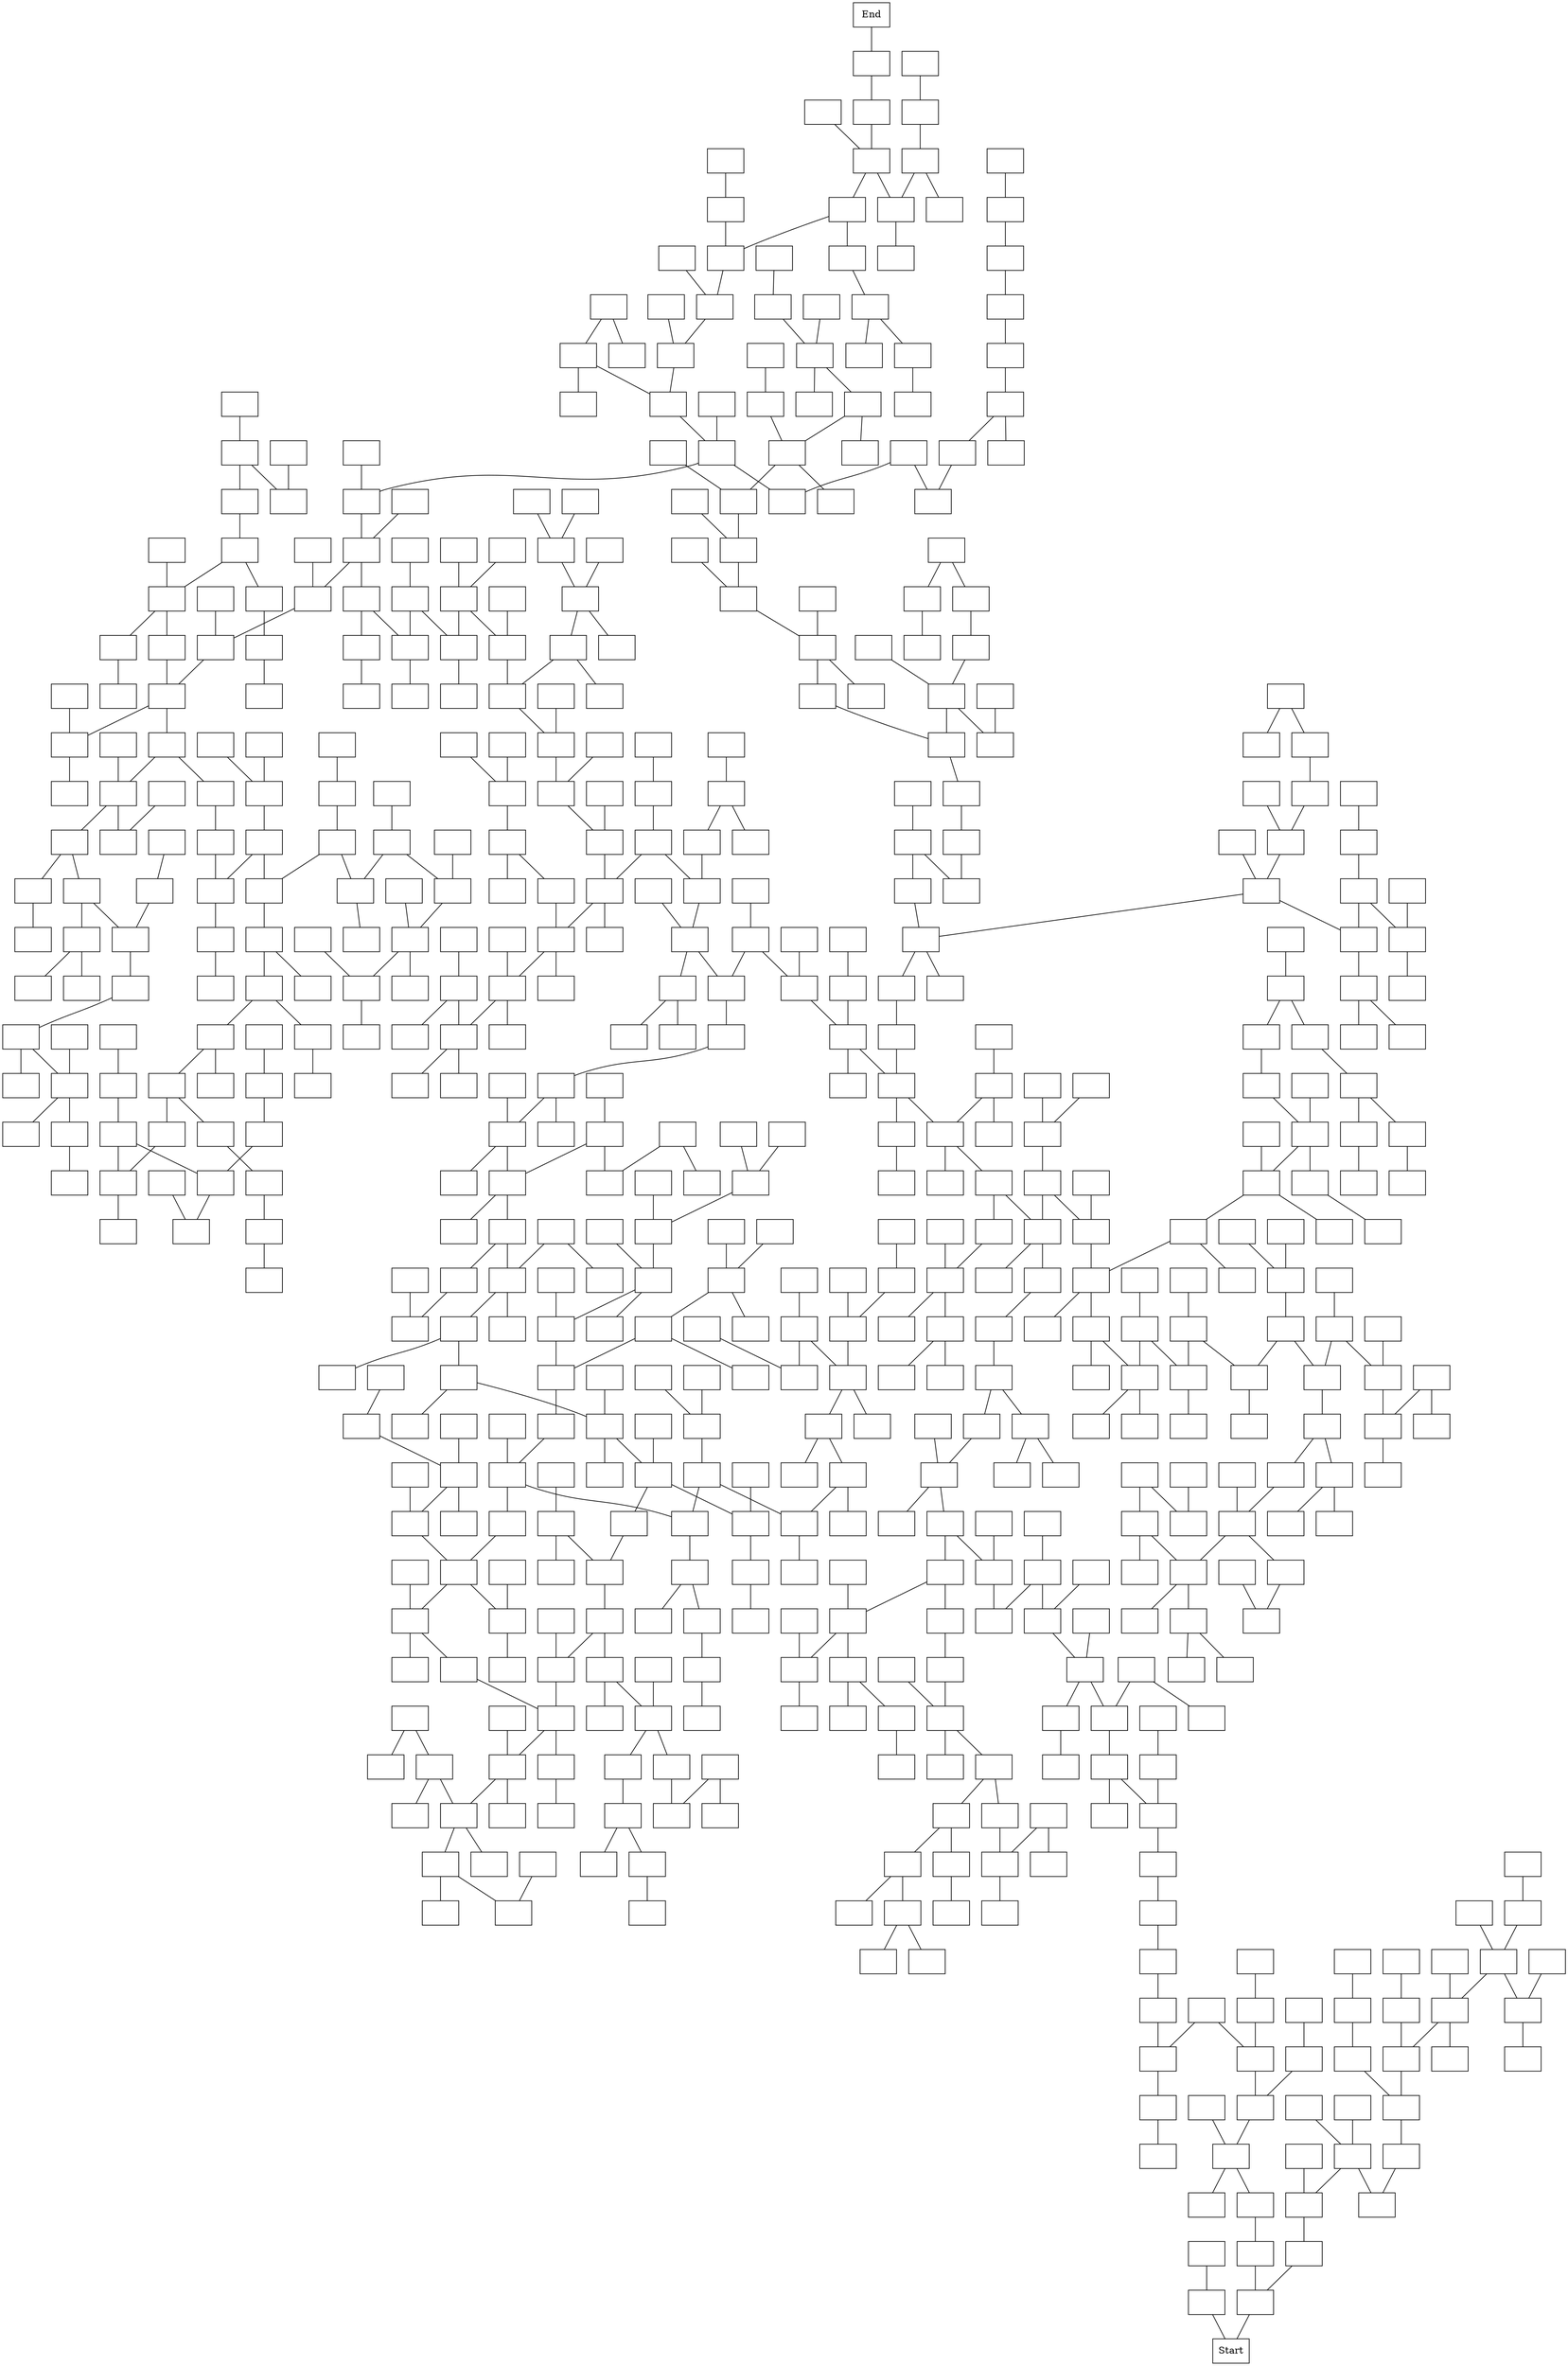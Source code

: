 // GraphViz Layout
digraph HeapSearch2 {
	"C[0,0]" [label=End pos="0.000000,0.000000!" shape=box]
	"C[0,1]" [label="" pos="1.000000,0.000000!" shape=box]
	"C[0,2]" [label="" pos="2.000000,0.000000!" shape=box]
	"C[0,3]" [label="" pos="3.000000,0.000000!" shape=box]
	"C[0,4]" [label="" pos="4.000000,0.000000!" shape=box]
	"C[0,5]" [label="" pos="5.000000,0.000000!" shape=box]
	"C[0,6]" [label="" pos="6.000000,0.000000!" shape=box]
	"C[0,7]" [label="" pos="7.000000,0.000000!" shape=box]
	"C[0,8]" [label="" pos="8.000000,0.000000!" shape=box]
	"C[0,9]" [label="" pos="9.000000,0.000000!" shape=box]
	"C[0,10]" [label="" pos="10.000000,0.000000!" shape=box]
	"C[0,11]" [label="" pos="11.000000,0.000000!" shape=box]
	"C[0,12]" [label="" pos="12.000000,0.000000!" shape=box]
	"C[0,13]" [label="" pos="13.000000,0.000000!" shape=box]
	"C[0,14]" [label="" pos="14.000000,0.000000!" shape=box]
	"C[0,15]" [label="" pos="15.000000,0.000000!" shape=box]
	"C[0,16]" [label="" pos="16.000000,0.000000!" shape=box]
	"C[0,17]" [label="" pos="17.000000,0.000000!" shape=box]
	"C[0,18]" [label="" pos="18.000000,0.000000!" shape=box]
	"C[0,19]" [label="" pos="19.000000,0.000000!" shape=box]
	"C[1,0]" [label="" pos="0.000000,1.000000!" shape=box]
	"C[1,1]" [label="" pos="1.000000,1.000000!" shape=box]
	"C[1,2]" [label="" pos="2.000000,1.000000!" shape=box]
	"C[1,3]" [label="" pos="3.000000,1.000000!" shape=box]
	"C[1,4]" [label="" pos="4.000000,1.000000!" shape=box]
	"C[1,5]" [label="" pos="5.000000,1.000000!" shape=box]
	"C[1,6]" [label="" pos="6.000000,1.000000!" shape=box]
	"C[1,7]" [label="" pos="7.000000,1.000000!" shape=box]
	"C[1,8]" [label="" pos="8.000000,1.000000!" shape=box]
	"C[1,9]" [label="" pos="9.000000,1.000000!" shape=box]
	"C[1,10]" [label="" pos="10.000000,1.000000!" shape=box]
	"C[1,11]" [label="" pos="11.000000,1.000000!" shape=box]
	"C[1,12]" [label="" pos="12.000000,1.000000!" shape=box]
	"C[1,13]" [label="" pos="13.000000,1.000000!" shape=box]
	"C[1,14]" [label="" pos="14.000000,1.000000!" shape=box]
	"C[1,15]" [label="" pos="15.000000,1.000000!" shape=box]
	"C[1,16]" [label="" pos="16.000000,1.000000!" shape=box]
	"C[1,17]" [label="" pos="17.000000,1.000000!" shape=box]
	"C[1,18]" [label="" pos="18.000000,1.000000!" shape=box]
	"C[1,19]" [label="" pos="19.000000,1.000000!" shape=box]
	"C[2,0]" [label="" pos="0.000000,2.000000!" shape=box]
	"C[2,1]" [label="" pos="1.000000,2.000000!" shape=box]
	"C[2,2]" [label="" pos="2.000000,2.000000!" shape=box]
	"C[2,3]" [label="" pos="3.000000,2.000000!" shape=box]
	"C[2,4]" [label="" pos="4.000000,2.000000!" shape=box]
	"C[2,5]" [label="" pos="5.000000,2.000000!" shape=box]
	"C[2,6]" [label="" pos="6.000000,2.000000!" shape=box]
	"C[2,7]" [label="" pos="7.000000,2.000000!" shape=box]
	"C[2,8]" [label="" pos="8.000000,2.000000!" shape=box]
	"C[2,9]" [label="" pos="9.000000,2.000000!" shape=box]
	"C[2,10]" [label="" pos="10.000000,2.000000!" shape=box]
	"C[2,11]" [label="" pos="11.000000,2.000000!" shape=box]
	"C[2,12]" [label="" pos="12.000000,2.000000!" shape=box]
	"C[2,13]" [label="" pos="13.000000,2.000000!" shape=box]
	"C[2,14]" [label="" pos="14.000000,2.000000!" shape=box]
	"C[2,15]" [label="" pos="15.000000,2.000000!" shape=box]
	"C[2,16]" [label="" pos="16.000000,2.000000!" shape=box]
	"C[2,17]" [label="" pos="17.000000,2.000000!" shape=box]
	"C[2,18]" [label="" pos="18.000000,2.000000!" shape=box]
	"C[2,19]" [label="" pos="19.000000,2.000000!" shape=box]
	"C[3,0]" [label="" pos="0.000000,3.000000!" shape=box]
	"C[3,1]" [label="" pos="1.000000,3.000000!" shape=box]
	"C[3,2]" [label="" pos="2.000000,3.000000!" shape=box]
	"C[3,3]" [label="" pos="3.000000,3.000000!" shape=box]
	"C[3,4]" [label="" pos="4.000000,3.000000!" shape=box]
	"C[3,5]" [label="" pos="5.000000,3.000000!" shape=box]
	"C[3,6]" [label="" pos="6.000000,3.000000!" shape=box]
	"C[3,7]" [label="" pos="7.000000,3.000000!" shape=box]
	"C[3,8]" [label="" pos="8.000000,3.000000!" shape=box]
	"C[3,9]" [label="" pos="9.000000,3.000000!" shape=box]
	"C[3,10]" [label="" pos="10.000000,3.000000!" shape=box]
	"C[3,11]" [label="" pos="11.000000,3.000000!" shape=box]
	"C[3,12]" [label="" pos="12.000000,3.000000!" shape=box]
	"C[3,13]" [label="" pos="13.000000,3.000000!" shape=box]
	"C[3,14]" [label="" pos="14.000000,3.000000!" shape=box]
	"C[3,15]" [label="" pos="15.000000,3.000000!" shape=box]
	"C[3,16]" [label="" pos="16.000000,3.000000!" shape=box]
	"C[3,17]" [label="" pos="17.000000,3.000000!" shape=box]
	"C[3,18]" [label="" pos="18.000000,3.000000!" shape=box]
	"C[3,19]" [label="" pos="19.000000,3.000000!" shape=box]
	"C[4,0]" [label="" pos="0.000000,4.000000!" shape=box]
	"C[4,1]" [label="" pos="1.000000,4.000000!" shape=box]
	"C[4,2]" [label="" pos="2.000000,4.000000!" shape=box]
	"C[4,3]" [label="" pos="3.000000,4.000000!" shape=box]
	"C[4,4]" [label="" pos="4.000000,4.000000!" shape=box]
	"C[4,5]" [label="" pos="5.000000,4.000000!" shape=box]
	"C[4,6]" [label="" pos="6.000000,4.000000!" shape=box]
	"C[4,7]" [label="" pos="7.000000,4.000000!" shape=box]
	"C[4,8]" [label="" pos="8.000000,4.000000!" shape=box]
	"C[4,9]" [label="" pos="9.000000,4.000000!" shape=box]
	"C[4,10]" [label="" pos="10.000000,4.000000!" shape=box]
	"C[4,11]" [label="" pos="11.000000,4.000000!" shape=box]
	"C[4,12]" [label="" pos="12.000000,4.000000!" shape=box]
	"C[4,13]" [label="" pos="13.000000,4.000000!" shape=box]
	"C[4,14]" [label="" pos="14.000000,4.000000!" shape=box]
	"C[4,15]" [label="" pos="15.000000,4.000000!" shape=box]
	"C[4,16]" [label="" pos="16.000000,4.000000!" shape=box]
	"C[4,17]" [label="" pos="17.000000,4.000000!" shape=box]
	"C[4,18]" [label="" pos="18.000000,4.000000!" shape=box]
	"C[4,19]" [label="" pos="19.000000,4.000000!" shape=box]
	"C[5,0]" [label="" pos="0.000000,5.000000!" shape=box]
	"C[5,1]" [label="" pos="1.000000,5.000000!" shape=box]
	"C[5,2]" [label="" pos="2.000000,5.000000!" shape=box]
	"C[5,3]" [label="" pos="3.000000,5.000000!" shape=box]
	"C[5,4]" [label="" pos="4.000000,5.000000!" shape=box]
	"C[5,5]" [label="" pos="5.000000,5.000000!" shape=box]
	"C[5,6]" [label="" pos="6.000000,5.000000!" shape=box]
	"C[5,7]" [label="" pos="7.000000,5.000000!" shape=box]
	"C[5,8]" [label="" pos="8.000000,5.000000!" shape=box]
	"C[5,9]" [label="" pos="9.000000,5.000000!" shape=box]
	"C[5,10]" [label="" pos="10.000000,5.000000!" shape=box]
	"C[5,11]" [label="" pos="11.000000,5.000000!" shape=box]
	"C[5,12]" [label="" pos="12.000000,5.000000!" shape=box]
	"C[5,13]" [label="" pos="13.000000,5.000000!" shape=box]
	"C[5,14]" [label="" pos="14.000000,5.000000!" shape=box]
	"C[5,15]" [label="" pos="15.000000,5.000000!" shape=box]
	"C[5,16]" [label="" pos="16.000000,5.000000!" shape=box]
	"C[5,17]" [label="" pos="17.000000,5.000000!" shape=box]
	"C[5,18]" [label="" pos="18.000000,5.000000!" shape=box]
	"C[5,19]" [label="" pos="19.000000,5.000000!" shape=box]
	"C[6,0]" [label="" pos="0.000000,6.000000!" shape=box]
	"C[6,1]" [label="" pos="1.000000,6.000000!" shape=box]
	"C[6,2]" [label="" pos="2.000000,6.000000!" shape=box]
	"C[6,3]" [label="" pos="3.000000,6.000000!" shape=box]
	"C[6,4]" [label="" pos="4.000000,6.000000!" shape=box]
	"C[6,5]" [label="" pos="5.000000,6.000000!" shape=box]
	"C[6,6]" [label="" pos="6.000000,6.000000!" shape=box]
	"C[6,7]" [label="" pos="7.000000,6.000000!" shape=box]
	"C[6,8]" [label="" pos="8.000000,6.000000!" shape=box]
	"C[6,9]" [label="" pos="9.000000,6.000000!" shape=box]
	"C[6,10]" [label="" pos="10.000000,6.000000!" shape=box]
	"C[6,11]" [label="" pos="11.000000,6.000000!" shape=box]
	"C[6,12]" [label="" pos="12.000000,6.000000!" shape=box]
	"C[6,13]" [label="" pos="13.000000,6.000000!" shape=box]
	"C[6,14]" [label="" pos="14.000000,6.000000!" shape=box]
	"C[6,15]" [label="" pos="15.000000,6.000000!" shape=box]
	"C[6,16]" [label="" pos="16.000000,6.000000!" shape=box]
	"C[6,17]" [label="" pos="17.000000,6.000000!" shape=box]
	"C[6,18]" [label="" pos="18.000000,6.000000!" shape=box]
	"C[6,19]" [label="" pos="19.000000,6.000000!" shape=box]
	"C[7,0]" [label="" pos="0.000000,7.000000!" shape=box]
	"C[7,1]" [label="" pos="1.000000,7.000000!" shape=box]
	"C[7,2]" [label="" pos="2.000000,7.000000!" shape=box]
	"C[7,3]" [label="" pos="3.000000,7.000000!" shape=box]
	"C[7,4]" [label="" pos="4.000000,7.000000!" shape=box]
	"C[7,5]" [label="" pos="5.000000,7.000000!" shape=box]
	"C[7,6]" [label="" pos="6.000000,7.000000!" shape=box]
	"C[7,7]" [label="" pos="7.000000,7.000000!" shape=box]
	"C[7,8]" [label="" pos="8.000000,7.000000!" shape=box]
	"C[7,9]" [label="" pos="9.000000,7.000000!" shape=box]
	"C[7,10]" [label="" pos="10.000000,7.000000!" shape=box]
	"C[7,11]" [label="" pos="11.000000,7.000000!" shape=box]
	"C[7,12]" [label="" pos="12.000000,7.000000!" shape=box]
	"C[7,13]" [label="" pos="13.000000,7.000000!" shape=box]
	"C[7,14]" [label="" pos="14.000000,7.000000!" shape=box]
	"C[7,15]" [label="" pos="15.000000,7.000000!" shape=box]
	"C[7,16]" [label="" pos="16.000000,7.000000!" shape=box]
	"C[7,17]" [label="" pos="17.000000,7.000000!" shape=box]
	"C[7,18]" [label="" pos="18.000000,7.000000!" shape=box]
	"C[7,19]" [label="" pos="19.000000,7.000000!" shape=box]
	"C[8,0]" [label="" pos="0.000000,8.000000!" shape=box]
	"C[8,1]" [label="" pos="1.000000,8.000000!" shape=box]
	"C[8,2]" [label="" pos="2.000000,8.000000!" shape=box]
	"C[8,3]" [label="" pos="3.000000,8.000000!" shape=box]
	"C[8,4]" [label="" pos="4.000000,8.000000!" shape=box]
	"C[8,5]" [label="" pos="5.000000,8.000000!" shape=box]
	"C[8,6]" [label="" pos="6.000000,8.000000!" shape=box]
	"C[8,7]" [label="" pos="7.000000,8.000000!" shape=box]
	"C[8,8]" [label="" pos="8.000000,8.000000!" shape=box]
	"C[8,9]" [label="" pos="9.000000,8.000000!" shape=box]
	"C[8,10]" [label="" pos="10.000000,8.000000!" shape=box]
	"C[8,11]" [label="" pos="11.000000,8.000000!" shape=box]
	"C[8,12]" [label="" pos="12.000000,8.000000!" shape=box]
	"C[8,13]" [label="" pos="13.000000,8.000000!" shape=box]
	"C[8,14]" [label="" pos="14.000000,8.000000!" shape=box]
	"C[8,15]" [label="" pos="15.000000,8.000000!" shape=box]
	"C[8,16]" [label="" pos="16.000000,8.000000!" shape=box]
	"C[8,17]" [label="" pos="17.000000,8.000000!" shape=box]
	"C[8,18]" [label="" pos="18.000000,8.000000!" shape=box]
	"C[8,19]" [label="" pos="19.000000,8.000000!" shape=box]
	"C[9,0]" [label="" pos="0.000000,9.000000!" shape=box]
	"C[9,1]" [label="" pos="1.000000,9.000000!" shape=box]
	"C[9,2]" [label="" pos="2.000000,9.000000!" shape=box]
	"C[9,3]" [label="" pos="3.000000,9.000000!" shape=box]
	"C[9,4]" [label="" pos="4.000000,9.000000!" shape=box]
	"C[9,5]" [label="" pos="5.000000,9.000000!" shape=box]
	"C[9,6]" [label="" pos="6.000000,9.000000!" shape=box]
	"C[9,7]" [label="" pos="7.000000,9.000000!" shape=box]
	"C[9,8]" [label="" pos="8.000000,9.000000!" shape=box]
	"C[9,9]" [label="" pos="9.000000,9.000000!" shape=box]
	"C[9,10]" [label="" pos="10.000000,9.000000!" shape=box]
	"C[9,11]" [label="" pos="11.000000,9.000000!" shape=box]
	"C[9,12]" [label="" pos="12.000000,9.000000!" shape=box]
	"C[9,13]" [label="" pos="13.000000,9.000000!" shape=box]
	"C[9,14]" [label="" pos="14.000000,9.000000!" shape=box]
	"C[9,15]" [label="" pos="15.000000,9.000000!" shape=box]
	"C[9,16]" [label="" pos="16.000000,9.000000!" shape=box]
	"C[9,17]" [label="" pos="17.000000,9.000000!" shape=box]
	"C[9,18]" [label="" pos="18.000000,9.000000!" shape=box]
	"C[9,19]" [label="" pos="19.000000,9.000000!" shape=box]
	"C[10,0]" [label="" pos="0.000000,10.000000!" shape=box]
	"C[10,1]" [label="" pos="1.000000,10.000000!" shape=box]
	"C[10,2]" [label="" pos="2.000000,10.000000!" shape=box]
	"C[10,3]" [label="" pos="3.000000,10.000000!" shape=box]
	"C[10,4]" [label="" pos="4.000000,10.000000!" shape=box]
	"C[10,5]" [label="" pos="5.000000,10.000000!" shape=box]
	"C[10,6]" [label="" pos="6.000000,10.000000!" shape=box]
	"C[10,7]" [label="" pos="7.000000,10.000000!" shape=box]
	"C[10,8]" [label="" pos="8.000000,10.000000!" shape=box]
	"C[10,9]" [label="" pos="9.000000,10.000000!" shape=box]
	"C[10,10]" [label="" pos="10.000000,10.000000!" shape=box]
	"C[10,11]" [label="" pos="11.000000,10.000000!" shape=box]
	"C[10,12]" [label="" pos="12.000000,10.000000!" shape=box]
	"C[10,13]" [label="" pos="13.000000,10.000000!" shape=box]
	"C[10,14]" [label="" pos="14.000000,10.000000!" shape=box]
	"C[10,15]" [label="" pos="15.000000,10.000000!" shape=box]
	"C[10,16]" [label="" pos="16.000000,10.000000!" shape=box]
	"C[10,17]" [label="" pos="17.000000,10.000000!" shape=box]
	"C[10,18]" [label="" pos="18.000000,10.000000!" shape=box]
	"C[10,19]" [label="" pos="19.000000,10.000000!" shape=box]
	"C[11,0]" [label="" pos="0.000000,11.000000!" shape=box]
	"C[11,1]" [label="" pos="1.000000,11.000000!" shape=box]
	"C[11,2]" [label="" pos="2.000000,11.000000!" shape=box]
	"C[11,3]" [label="" pos="3.000000,11.000000!" shape=box]
	"C[11,4]" [label="" pos="4.000000,11.000000!" shape=box]
	"C[11,5]" [label="" pos="5.000000,11.000000!" shape=box]
	"C[11,6]" [label="" pos="6.000000,11.000000!" shape=box]
	"C[11,7]" [label="" pos="7.000000,11.000000!" shape=box]
	"C[11,8]" [label="" pos="8.000000,11.000000!" shape=box]
	"C[11,9]" [label="" pos="9.000000,11.000000!" shape=box]
	"C[11,10]" [label="" pos="10.000000,11.000000!" shape=box]
	"C[11,11]" [label="" pos="11.000000,11.000000!" shape=box]
	"C[11,12]" [label="" pos="12.000000,11.000000!" shape=box]
	"C[11,13]" [label="" pos="13.000000,11.000000!" shape=box]
	"C[11,14]" [label="" pos="14.000000,11.000000!" shape=box]
	"C[11,15]" [label="" pos="15.000000,11.000000!" shape=box]
	"C[11,16]" [label="" pos="16.000000,11.000000!" shape=box]
	"C[11,17]" [label="" pos="17.000000,11.000000!" shape=box]
	"C[11,18]" [label="" pos="18.000000,11.000000!" shape=box]
	"C[11,19]" [label="" pos="19.000000,11.000000!" shape=box]
	"C[12,0]" [label="" pos="0.000000,12.000000!" shape=box]
	"C[12,1]" [label="" pos="1.000000,12.000000!" shape=box]
	"C[12,2]" [label="" pos="2.000000,12.000000!" shape=box]
	"C[12,3]" [label="" pos="3.000000,12.000000!" shape=box]
	"C[12,4]" [label="" pos="4.000000,12.000000!" shape=box]
	"C[12,5]" [label="" pos="5.000000,12.000000!" shape=box]
	"C[12,6]" [label="" pos="6.000000,12.000000!" shape=box]
	"C[12,7]" [label="" pos="7.000000,12.000000!" shape=box]
	"C[12,8]" [label="" pos="8.000000,12.000000!" shape=box]
	"C[12,9]" [label="" pos="9.000000,12.000000!" shape=box]
	"C[12,10]" [label="" pos="10.000000,12.000000!" shape=box]
	"C[12,11]" [label="" pos="11.000000,12.000000!" shape=box]
	"C[12,12]" [label="" pos="12.000000,12.000000!" shape=box]
	"C[12,13]" [label="" pos="13.000000,12.000000!" shape=box]
	"C[12,14]" [label="" pos="14.000000,12.000000!" shape=box]
	"C[12,15]" [label="" pos="15.000000,12.000000!" shape=box]
	"C[12,16]" [label="" pos="16.000000,12.000000!" shape=box]
	"C[12,17]" [label="" pos="17.000000,12.000000!" shape=box]
	"C[12,18]" [label="" pos="18.000000,12.000000!" shape=box]
	"C[12,19]" [label="" pos="19.000000,12.000000!" shape=box]
	"C[13,0]" [label="" pos="0.000000,13.000000!" shape=box]
	"C[13,1]" [label="" pos="1.000000,13.000000!" shape=box]
	"C[13,2]" [label="" pos="2.000000,13.000000!" shape=box]
	"C[13,3]" [label="" pos="3.000000,13.000000!" shape=box]
	"C[13,4]" [label="" pos="4.000000,13.000000!" shape=box]
	"C[13,5]" [label="" pos="5.000000,13.000000!" shape=box]
	"C[13,6]" [label="" pos="6.000000,13.000000!" shape=box]
	"C[13,7]" [label="" pos="7.000000,13.000000!" shape=box]
	"C[13,8]" [label="" pos="8.000000,13.000000!" shape=box]
	"C[13,9]" [label="" pos="9.000000,13.000000!" shape=box]
	"C[13,10]" [label="" pos="10.000000,13.000000!" shape=box]
	"C[13,11]" [label="" pos="11.000000,13.000000!" shape=box]
	"C[13,12]" [label="" pos="12.000000,13.000000!" shape=box]
	"C[13,13]" [label="" pos="13.000000,13.000000!" shape=box]
	"C[13,14]" [label="" pos="14.000000,13.000000!" shape=box]
	"C[13,15]" [label="" pos="15.000000,13.000000!" shape=box]
	"C[13,16]" [label="" pos="16.000000,13.000000!" shape=box]
	"C[13,17]" [label="" pos="17.000000,13.000000!" shape=box]
	"C[13,18]" [label="" pos="18.000000,13.000000!" shape=box]
	"C[13,19]" [label="" pos="19.000000,13.000000!" shape=box]
	"C[14,0]" [label="" pos="0.000000,14.000000!" shape=box]
	"C[14,1]" [label="" pos="1.000000,14.000000!" shape=box]
	"C[14,2]" [label="" pos="2.000000,14.000000!" shape=box]
	"C[14,3]" [label="" pos="3.000000,14.000000!" shape=box]
	"C[14,4]" [label="" pos="4.000000,14.000000!" shape=box]
	"C[14,5]" [label="" pos="5.000000,14.000000!" shape=box]
	"C[14,6]" [label="" pos="6.000000,14.000000!" shape=box]
	"C[14,7]" [label="" pos="7.000000,14.000000!" shape=box]
	"C[14,8]" [label="" pos="8.000000,14.000000!" shape=box]
	"C[14,9]" [label="" pos="9.000000,14.000000!" shape=box]
	"C[14,10]" [label="" pos="10.000000,14.000000!" shape=box]
	"C[14,11]" [label="" pos="11.000000,14.000000!" shape=box]
	"C[14,12]" [label="" pos="12.000000,14.000000!" shape=box]
	"C[14,13]" [label="" pos="13.000000,14.000000!" shape=box]
	"C[14,14]" [label="" pos="14.000000,14.000000!" shape=box]
	"C[14,15]" [label="" pos="15.000000,14.000000!" shape=box]
	"C[14,16]" [label="" pos="16.000000,14.000000!" shape=box]
	"C[14,17]" [label="" pos="17.000000,14.000000!" shape=box]
	"C[14,18]" [label="" pos="18.000000,14.000000!" shape=box]
	"C[14,19]" [label="" pos="19.000000,14.000000!" shape=box]
	"C[15,0]" [label="" pos="0.000000,15.000000!" shape=box]
	"C[15,1]" [label="" pos="1.000000,15.000000!" shape=box]
	"C[15,2]" [label="" pos="2.000000,15.000000!" shape=box]
	"C[15,3]" [label="" pos="3.000000,15.000000!" shape=box]
	"C[15,4]" [label="" pos="4.000000,15.000000!" shape=box]
	"C[15,5]" [label="" pos="5.000000,15.000000!" shape=box]
	"C[15,6]" [label="" pos="6.000000,15.000000!" shape=box]
	"C[15,7]" [label="" pos="7.000000,15.000000!" shape=box]
	"C[15,8]" [label="" pos="8.000000,15.000000!" shape=box]
	"C[15,9]" [label="" pos="9.000000,15.000000!" shape=box]
	"C[15,10]" [label="" pos="10.000000,15.000000!" shape=box]
	"C[15,11]" [label="" pos="11.000000,15.000000!" shape=box]
	"C[15,12]" [label="" pos="12.000000,15.000000!" shape=box]
	"C[15,13]" [label="" pos="13.000000,15.000000!" shape=box]
	"C[15,14]" [label="" pos="14.000000,15.000000!" shape=box]
	"C[15,15]" [label="" pos="15.000000,15.000000!" shape=box]
	"C[15,16]" [label="" pos="16.000000,15.000000!" shape=box]
	"C[15,17]" [label="" pos="17.000000,15.000000!" shape=box]
	"C[15,18]" [label="" pos="18.000000,15.000000!" shape=box]
	"C[15,19]" [label="" pos="19.000000,15.000000!" shape=box]
	"C[16,0]" [label="" pos="0.000000,16.000000!" shape=box]
	"C[16,1]" [label="" pos="1.000000,16.000000!" shape=box]
	"C[16,2]" [label="" pos="2.000000,16.000000!" shape=box]
	"C[16,3]" [label="" pos="3.000000,16.000000!" shape=box]
	"C[16,4]" [label="" pos="4.000000,16.000000!" shape=box]
	"C[16,5]" [label="" pos="5.000000,16.000000!" shape=box]
	"C[16,6]" [label="" pos="6.000000,16.000000!" shape=box]
	"C[16,7]" [label="" pos="7.000000,16.000000!" shape=box]
	"C[16,8]" [label="" pos="8.000000,16.000000!" shape=box]
	"C[16,9]" [label="" pos="9.000000,16.000000!" shape=box]
	"C[16,10]" [label="" pos="10.000000,16.000000!" shape=box]
	"C[16,11]" [label="" pos="11.000000,16.000000!" shape=box]
	"C[16,12]" [label="" pos="12.000000,16.000000!" shape=box]
	"C[16,13]" [label="" pos="13.000000,16.000000!" shape=box]
	"C[16,14]" [label="" pos="14.000000,16.000000!" shape=box]
	"C[16,15]" [label="" pos="15.000000,16.000000!" shape=box]
	"C[16,16]" [label="" pos="16.000000,16.000000!" shape=box]
	"C[16,17]" [label="" pos="17.000000,16.000000!" shape=box]
	"C[16,18]" [label="" pos="18.000000,16.000000!" shape=box]
	"C[16,19]" [label="" pos="19.000000,16.000000!" shape=box]
	"C[17,0]" [label="" pos="0.000000,17.000000!" shape=box]
	"C[17,1]" [label="" pos="1.000000,17.000000!" shape=box]
	"C[17,2]" [label="" pos="2.000000,17.000000!" shape=box]
	"C[17,3]" [label="" pos="3.000000,17.000000!" shape=box]
	"C[17,4]" [label="" pos="4.000000,17.000000!" shape=box]
	"C[17,5]" [label="" pos="5.000000,17.000000!" shape=box]
	"C[17,6]" [label="" pos="6.000000,17.000000!" shape=box]
	"C[17,7]" [label="" pos="7.000000,17.000000!" shape=box]
	"C[17,8]" [label="" pos="8.000000,17.000000!" shape=box]
	"C[17,9]" [label="" pos="9.000000,17.000000!" shape=box]
	"C[17,10]" [label="" pos="10.000000,17.000000!" shape=box]
	"C[17,11]" [label="" pos="11.000000,17.000000!" shape=box]
	"C[17,12]" [label="" pos="12.000000,17.000000!" shape=box]
	"C[17,13]" [label="" pos="13.000000,17.000000!" shape=box]
	"C[17,14]" [label="" pos="14.000000,17.000000!" shape=box]
	"C[17,15]" [label="" pos="15.000000,17.000000!" shape=box]
	"C[17,16]" [label="" pos="16.000000,17.000000!" shape=box]
	"C[17,17]" [label="" pos="17.000000,17.000000!" shape=box]
	"C[17,18]" [label="" pos="18.000000,17.000000!" shape=box]
	"C[17,19]" [label="" pos="19.000000,17.000000!" shape=box]
	"C[18,0]" [label="" pos="0.000000,18.000000!" shape=box]
	"C[18,1]" [label="" pos="1.000000,18.000000!" shape=box]
	"C[18,2]" [label="" pos="2.000000,18.000000!" shape=box]
	"C[18,3]" [label="" pos="3.000000,18.000000!" shape=box]
	"C[18,4]" [label="" pos="4.000000,18.000000!" shape=box]
	"C[18,5]" [label="" pos="5.000000,18.000000!" shape=box]
	"C[18,6]" [label="" pos="6.000000,18.000000!" shape=box]
	"C[18,7]" [label="" pos="7.000000,18.000000!" shape=box]
	"C[18,8]" [label="" pos="8.000000,18.000000!" shape=box]
	"C[18,9]" [label="" pos="9.000000,18.000000!" shape=box]
	"C[18,10]" [label="" pos="10.000000,18.000000!" shape=box]
	"C[18,11]" [label="" pos="11.000000,18.000000!" shape=box]
	"C[18,12]" [label="" pos="12.000000,18.000000!" shape=box]
	"C[18,13]" [label="" pos="13.000000,18.000000!" shape=box]
	"C[18,14]" [label="" pos="14.000000,18.000000!" shape=box]
	"C[18,15]" [label="" pos="15.000000,18.000000!" shape=box]
	"C[18,16]" [label="" pos="16.000000,18.000000!" shape=box]
	"C[18,17]" [label="" pos="17.000000,18.000000!" shape=box]
	"C[18,18]" [label="" pos="18.000000,18.000000!" shape=box]
	"C[18,19]" [label="" pos="19.000000,18.000000!" shape=box]
	"C[19,0]" [label="" pos="0.000000,19.000000!" shape=box]
	"C[19,1]" [label="" pos="1.000000,19.000000!" shape=box]
	"C[19,2]" [label="" pos="2.000000,19.000000!" shape=box]
	"C[19,3]" [label="" pos="3.000000,19.000000!" shape=box]
	"C[19,4]" [label="" pos="4.000000,19.000000!" shape=box]
	"C[19,5]" [label="" pos="5.000000,19.000000!" shape=box]
	"C[19,6]" [label="" pos="6.000000,19.000000!" shape=box]
	"C[19,7]" [label="" pos="7.000000,19.000000!" shape=box]
	"C[19,8]" [label="" pos="8.000000,19.000000!" shape=box]
	"C[19,9]" [label="" pos="9.000000,19.000000!" shape=box]
	"C[19,10]" [label="" pos="10.000000,19.000000!" shape=box]
	"C[19,11]" [label="" pos="11.000000,19.000000!" shape=box]
	"C[19,12]" [label="" pos="12.000000,19.000000!" shape=box]
	"C[19,13]" [label="" pos="13.000000,19.000000!" shape=box]
	"C[19,14]" [label="" pos="14.000000,19.000000!" shape=box]
	"C[19,15]" [label="" pos="15.000000,19.000000!" shape=box]
	"C[19,16]" [label="" pos="16.000000,19.000000!" shape=box]
	"C[19,17]" [label="" pos="17.000000,19.000000!" shape=box]
	"C[19,18]" [label="" pos="18.000000,19.000000!" shape=box]
	"C[19,19]" [label="" pos="19.000000,19.000000!" shape=box]
	"C[20,0]" [label="" pos="0.000000,20.000000!" shape=box]
	"C[20,1]" [label="" pos="1.000000,20.000000!" shape=box]
	"C[20,2]" [label="" pos="2.000000,20.000000!" shape=box]
	"C[20,3]" [label="" pos="3.000000,20.000000!" shape=box]
	"C[20,4]" [label="" pos="4.000000,20.000000!" shape=box]
	"C[20,5]" [label="" pos="5.000000,20.000000!" shape=box]
	"C[20,6]" [label="" pos="6.000000,20.000000!" shape=box]
	"C[20,7]" [label="" pos="7.000000,20.000000!" shape=box]
	"C[20,8]" [label="" pos="8.000000,20.000000!" shape=box]
	"C[20,9]" [label="" pos="9.000000,20.000000!" shape=box]
	"C[20,10]" [label="" pos="10.000000,20.000000!" shape=box]
	"C[20,11]" [label="" pos="11.000000,20.000000!" shape=box]
	"C[20,12]" [label="" pos="12.000000,20.000000!" shape=box]
	"C[20,13]" [label="" pos="13.000000,20.000000!" shape=box]
	"C[20,14]" [label="" pos="14.000000,20.000000!" shape=box]
	"C[20,15]" [label="" pos="15.000000,20.000000!" shape=box]
	"C[20,16]" [label="" pos="16.000000,20.000000!" shape=box]
	"C[20,17]" [label="" pos="17.000000,20.000000!" shape=box]
	"C[20,18]" [label="" pos="18.000000,20.000000!" shape=box]
	"C[20,19]" [label="" pos="19.000000,20.000000!" shape=box]
	"C[21,0]" [label="" pos="0.000000,21.000000!" shape=box]
	"C[21,1]" [label="" pos="1.000000,21.000000!" shape=box]
	"C[21,2]" [label="" pos="2.000000,21.000000!" shape=box]
	"C[21,3]" [label="" pos="3.000000,21.000000!" shape=box]
	"C[21,4]" [label="" pos="4.000000,21.000000!" shape=box]
	"C[21,5]" [label="" pos="5.000000,21.000000!" shape=box]
	"C[21,6]" [label="" pos="6.000000,21.000000!" shape=box]
	"C[21,7]" [label="" pos="7.000000,21.000000!" shape=box]
	"C[21,8]" [label="" pos="8.000000,21.000000!" shape=box]
	"C[21,9]" [label="" pos="9.000000,21.000000!" shape=box]
	"C[21,10]" [label="" pos="10.000000,21.000000!" shape=box]
	"C[21,11]" [label="" pos="11.000000,21.000000!" shape=box]
	"C[21,12]" [label="" pos="12.000000,21.000000!" shape=box]
	"C[21,13]" [label="" pos="13.000000,21.000000!" shape=box]
	"C[21,14]" [label="" pos="14.000000,21.000000!" shape=box]
	"C[21,15]" [label="" pos="15.000000,21.000000!" shape=box]
	"C[21,16]" [label="" pos="16.000000,21.000000!" shape=box]
	"C[21,17]" [label="" pos="17.000000,21.000000!" shape=box]
	"C[21,18]" [label="" pos="18.000000,21.000000!" shape=box]
	"C[21,19]" [label="" pos="19.000000,21.000000!" shape=box]
	"C[22,0]" [label="" pos="0.000000,22.000000!" shape=box]
	"C[22,1]" [label="" pos="1.000000,22.000000!" shape=box]
	"C[22,2]" [label="" pos="2.000000,22.000000!" shape=box]
	"C[22,3]" [label="" pos="3.000000,22.000000!" shape=box]
	"C[22,4]" [label="" pos="4.000000,22.000000!" shape=box]
	"C[22,5]" [label="" pos="5.000000,22.000000!" shape=box]
	"C[22,6]" [label="" pos="6.000000,22.000000!" shape=box]
	"C[22,7]" [label="" pos="7.000000,22.000000!" shape=box]
	"C[22,8]" [label="" pos="8.000000,22.000000!" shape=box]
	"C[22,9]" [label="" pos="9.000000,22.000000!" shape=box]
	"C[22,10]" [label="" pos="10.000000,22.000000!" shape=box]
	"C[22,11]" [label="" pos="11.000000,22.000000!" shape=box]
	"C[22,12]" [label="" pos="12.000000,22.000000!" shape=box]
	"C[22,13]" [label="" pos="13.000000,22.000000!" shape=box]
	"C[22,14]" [label="" pos="14.000000,22.000000!" shape=box]
	"C[22,15]" [label="" pos="15.000000,22.000000!" shape=box]
	"C[22,16]" [label="" pos="16.000000,22.000000!" shape=box]
	"C[22,17]" [label="" pos="17.000000,22.000000!" shape=box]
	"C[22,18]" [label="" pos="18.000000,22.000000!" shape=box]
	"C[22,19]" [label="" pos="19.000000,22.000000!" shape=box]
	"C[23,0]" [label="" pos="0.000000,23.000000!" shape=box]
	"C[23,1]" [label="" pos="1.000000,23.000000!" shape=box]
	"C[23,2]" [label="" pos="2.000000,23.000000!" shape=box]
	"C[23,3]" [label="" pos="3.000000,23.000000!" shape=box]
	"C[23,4]" [label="" pos="4.000000,23.000000!" shape=box]
	"C[23,5]" [label="" pos="5.000000,23.000000!" shape=box]
	"C[23,6]" [label="" pos="6.000000,23.000000!" shape=box]
	"C[23,7]" [label="" pos="7.000000,23.000000!" shape=box]
	"C[23,8]" [label="" pos="8.000000,23.000000!" shape=box]
	"C[23,9]" [label="" pos="9.000000,23.000000!" shape=box]
	"C[23,10]" [label="" pos="10.000000,23.000000!" shape=box]
	"C[23,11]" [label="" pos="11.000000,23.000000!" shape=box]
	"C[23,12]" [label="" pos="12.000000,23.000000!" shape=box]
	"C[23,13]" [label="" pos="13.000000,23.000000!" shape=box]
	"C[23,14]" [label="" pos="14.000000,23.000000!" shape=box]
	"C[23,15]" [label="" pos="15.000000,23.000000!" shape=box]
	"C[23,16]" [label="" pos="16.000000,23.000000!" shape=box]
	"C[23,17]" [label="" pos="17.000000,23.000000!" shape=box]
	"C[23,18]" [label="" pos="18.000000,23.000000!" shape=box]
	"C[23,19]" [label="" pos="19.000000,23.000000!" shape=box]
	"C[24,0]" [label="" pos="0.000000,24.000000!" shape=box]
	"C[24,1]" [label="" pos="1.000000,24.000000!" shape=box]
	"C[24,2]" [label="" pos="2.000000,24.000000!" shape=box]
	"C[24,3]" [label="" pos="3.000000,24.000000!" shape=box]
	"C[24,4]" [label="" pos="4.000000,24.000000!" shape=box]
	"C[24,5]" [label="" pos="5.000000,24.000000!" shape=box]
	"C[24,6]" [label="" pos="6.000000,24.000000!" shape=box]
	"C[24,7]" [label="" pos="7.000000,24.000000!" shape=box]
	"C[24,8]" [label="" pos="8.000000,24.000000!" shape=box]
	"C[24,9]" [label="" pos="9.000000,24.000000!" shape=box]
	"C[24,10]" [label="" pos="10.000000,24.000000!" shape=box]
	"C[24,11]" [label="" pos="11.000000,24.000000!" shape=box]
	"C[24,12]" [label="" pos="12.000000,24.000000!" shape=box]
	"C[24,13]" [label="" pos="13.000000,24.000000!" shape=box]
	"C[24,14]" [label="" pos="14.000000,24.000000!" shape=box]
	"C[24,15]" [label="" pos="15.000000,24.000000!" shape=box]
	"C[24,16]" [label="" pos="16.000000,24.000000!" shape=box]
	"C[24,17]" [label="" pos="17.000000,24.000000!" shape=box]
	"C[24,18]" [label="" pos="18.000000,24.000000!" shape=box]
	"C[24,19]" [label="" pos="19.000000,24.000000!" shape=box]
	"C[25,0]" [label="" pos="0.000000,25.000000!" shape=box]
	"C[25,1]" [label="" pos="1.000000,25.000000!" shape=box]
	"C[25,2]" [label="" pos="2.000000,25.000000!" shape=box]
	"C[25,3]" [label="" pos="3.000000,25.000000!" shape=box]
	"C[25,4]" [label="" pos="4.000000,25.000000!" shape=box]
	"C[25,5]" [label="" pos="5.000000,25.000000!" shape=box]
	"C[25,6]" [label="" pos="6.000000,25.000000!" shape=box]
	"C[25,7]" [label="" pos="7.000000,25.000000!" shape=box]
	"C[25,8]" [label="" pos="8.000000,25.000000!" shape=box]
	"C[25,9]" [label="" pos="9.000000,25.000000!" shape=box]
	"C[25,10]" [label="" pos="10.000000,25.000000!" shape=box]
	"C[25,11]" [label="" pos="11.000000,25.000000!" shape=box]
	"C[25,12]" [label="" pos="12.000000,25.000000!" shape=box]
	"C[25,13]" [label="" pos="13.000000,25.000000!" shape=box]
	"C[25,14]" [label="" pos="14.000000,25.000000!" shape=box]
	"C[25,15]" [label="" pos="15.000000,25.000000!" shape=box]
	"C[25,16]" [label="" pos="16.000000,25.000000!" shape=box]
	"C[25,17]" [label="" pos="17.000000,25.000000!" shape=box]
	"C[25,18]" [label="" pos="18.000000,25.000000!" shape=box]
	"C[25,19]" [label="" pos="19.000000,25.000000!" shape=box]
	"C[26,0]" [label="" pos="0.000000,26.000000!" shape=box]
	"C[26,1]" [label="" pos="1.000000,26.000000!" shape=box]
	"C[26,2]" [label="" pos="2.000000,26.000000!" shape=box]
	"C[26,3]" [label="" pos="3.000000,26.000000!" shape=box]
	"C[26,4]" [label="" pos="4.000000,26.000000!" shape=box]
	"C[26,5]" [label="" pos="5.000000,26.000000!" shape=box]
	"C[26,6]" [label="" pos="6.000000,26.000000!" shape=box]
	"C[26,7]" [label="" pos="7.000000,26.000000!" shape=box]
	"C[26,8]" [label="" pos="8.000000,26.000000!" shape=box]
	"C[26,9]" [label="" pos="9.000000,26.000000!" shape=box]
	"C[26,10]" [label="" pos="10.000000,26.000000!" shape=box]
	"C[26,11]" [label="" pos="11.000000,26.000000!" shape=box]
	"C[26,12]" [label="" pos="12.000000,26.000000!" shape=box]
	"C[26,13]" [label="" pos="13.000000,26.000000!" shape=box]
	"C[26,14]" [label="" pos="14.000000,26.000000!" shape=box]
	"C[26,15]" [label="" pos="15.000000,26.000000!" shape=box]
	"C[26,16]" [label="" pos="16.000000,26.000000!" shape=box]
	"C[26,17]" [label="" pos="17.000000,26.000000!" shape=box]
	"C[26,18]" [label="" pos="18.000000,26.000000!" shape=box]
	"C[26,19]" [label="" pos="19.000000,26.000000!" shape=box]
	"C[27,0]" [label="" pos="0.000000,27.000000!" shape=box]
	"C[27,1]" [label="" pos="1.000000,27.000000!" shape=box]
	"C[27,2]" [label="" pos="2.000000,27.000000!" shape=box]
	"C[27,3]" [label="" pos="3.000000,27.000000!" shape=box]
	"C[27,4]" [label="" pos="4.000000,27.000000!" shape=box]
	"C[27,5]" [label="" pos="5.000000,27.000000!" shape=box]
	"C[27,6]" [label="" pos="6.000000,27.000000!" shape=box]
	"C[27,7]" [label="" pos="7.000000,27.000000!" shape=box]
	"C[27,8]" [label="" pos="8.000000,27.000000!" shape=box]
	"C[27,9]" [label="" pos="9.000000,27.000000!" shape=box]
	"C[27,10]" [label="" pos="10.000000,27.000000!" shape=box]
	"C[27,11]" [label="" pos="11.000000,27.000000!" shape=box]
	"C[27,12]" [label="" pos="12.000000,27.000000!" shape=box]
	"C[27,13]" [label="" pos="13.000000,27.000000!" shape=box]
	"C[27,14]" [label="" pos="14.000000,27.000000!" shape=box]
	"C[27,15]" [label="" pos="15.000000,27.000000!" shape=box]
	"C[27,16]" [label="" pos="16.000000,27.000000!" shape=box]
	"C[27,17]" [label="" pos="17.000000,27.000000!" shape=box]
	"C[27,18]" [label="" pos="18.000000,27.000000!" shape=box]
	"C[27,19]" [label="" pos="19.000000,27.000000!" shape=box]
	"C[28,0]" [label="" pos="0.000000,28.000000!" shape=box]
	"C[28,1]" [label="" pos="1.000000,28.000000!" shape=box]
	"C[28,2]" [label="" pos="2.000000,28.000000!" shape=box]
	"C[28,3]" [label="" pos="3.000000,28.000000!" shape=box]
	"C[28,4]" [label="" pos="4.000000,28.000000!" shape=box]
	"C[28,5]" [label="" pos="5.000000,28.000000!" shape=box]
	"C[28,6]" [label="" pos="6.000000,28.000000!" shape=box]
	"C[28,7]" [label="" pos="7.000000,28.000000!" shape=box]
	"C[28,8]" [label="" pos="8.000000,28.000000!" shape=box]
	"C[28,9]" [label="" pos="9.000000,28.000000!" shape=box]
	"C[28,10]" [label="" pos="10.000000,28.000000!" shape=box]
	"C[28,11]" [label="" pos="11.000000,28.000000!" shape=box]
	"C[28,12]" [label="" pos="12.000000,28.000000!" shape=box]
	"C[28,13]" [label="" pos="13.000000,28.000000!" shape=box]
	"C[28,14]" [label="" pos="14.000000,28.000000!" shape=box]
	"C[28,15]" [label="" pos="15.000000,28.000000!" shape=box]
	"C[28,16]" [label="" pos="16.000000,28.000000!" shape=box]
	"C[28,17]" [label="" pos="17.000000,28.000000!" shape=box]
	"C[28,18]" [label="" pos="18.000000,28.000000!" shape=box]
	"C[28,19]" [label="" pos="19.000000,28.000000!" shape=box]
	"C[29,0]" [label="" pos="0.000000,29.000000!" shape=box]
	"C[29,1]" [label="" pos="1.000000,29.000000!" shape=box]
	"C[29,2]" [label="" pos="2.000000,29.000000!" shape=box]
	"C[29,3]" [label="" pos="3.000000,29.000000!" shape=box]
	"C[29,4]" [label="" pos="4.000000,29.000000!" shape=box]
	"C[29,5]" [label="" pos="5.000000,29.000000!" shape=box]
	"C[29,6]" [label="" pos="6.000000,29.000000!" shape=box]
	"C[29,7]" [label="" pos="7.000000,29.000000!" shape=box]
	"C[29,8]" [label="" pos="8.000000,29.000000!" shape=box]
	"C[29,9]" [label="" pos="9.000000,29.000000!" shape=box]
	"C[29,10]" [label="" pos="10.000000,29.000000!" shape=box]
	"C[29,11]" [label="" pos="11.000000,29.000000!" shape=box]
	"C[29,12]" [label="" pos="12.000000,29.000000!" shape=box]
	"C[29,13]" [label="" pos="13.000000,29.000000!" shape=box]
	"C[29,14]" [label="" pos="14.000000,29.000000!" shape=box]
	"C[29,15]" [label="" pos="15.000000,29.000000!" shape=box]
	"C[29,16]" [label="" pos="16.000000,29.000000!" shape=box]
	"C[29,17]" [label="" pos="17.000000,29.000000!" shape=box]
	"C[29,18]" [label="" pos="18.000000,29.000000!" shape=box]
	"C[29,19]" [label=Start pos="19.000000,29.000000!" shape=box]
		"C[0,0]" -> "C[0,1]" [arrowhead=none]
		"C[0,1]" -> "C[0,2]" [arrowhead=none]
		"C[0,2]" -> "C[1,2]" [arrowhead=none]
		"C[0,3]" -> "C[0,4]" [arrowhead=none]
		"C[0,4]" -> "C[1,4]" [arrowhead=none]
		"C[0,5]" -> "C[1,5]" [arrowhead=none]
		"C[0,6]" -> "C[1,6]" [arrowhead=none]
		"C[0,6]" -> "C[0,7]" [arrowhead=none]
		"C[0,8]" -> "C[0,9]" [arrowhead=none]
		"C[0,9]" -> "C[0,10]" [arrowhead=none]
		"C[0,9]" -> "C[1,9]" [arrowhead=none]
		"C[0,10]" -> "C[0,11]" [arrowhead=none]
		"C[0,11]" -> "C[1,11]" [arrowhead=none]
		"C[0,11]" -> "C[0,12]" [arrowhead=none]
		"C[0,12]" -> "C[0,13]" [arrowhead=none]
		"C[0,13]" -> "C[0,14]" [arrowhead=none]
		"C[0,15]" -> "C[1,15]" [arrowhead=none]
		"C[0,16]" -> "C[1,16]" [arrowhead=none]
		"C[0,17]" -> "C[1,17]" [arrowhead=none]
		"C[0,18]" -> "C[1,18]" [arrowhead=none]
		"C[0,19]" -> "C[1,19]" [arrowhead=none]
		"C[1,0]" -> "C[2,0]" [arrowhead=none]
		"C[1,1]" -> "C[1,2]" [arrowhead=none]
		"C[1,2]" -> "C[1,3]" [arrowhead=none]
		"C[1,2]" -> "C[2,2]" [arrowhead=none]
		"C[1,3]" -> "C[1,4]" [arrowhead=none]
		"C[1,3]" -> "C[2,3]" [arrowhead=none]
		"C[1,4]" -> "C[1,5]" [arrowhead=none]
		"C[1,5]" -> "C[2,5]" [arrowhead=none]
		"C[1,6]" -> "C[2,6]" [arrowhead=none]
		"C[1,6]" -> "C[1,7]" [arrowhead=none]
		"C[1,8]" -> "C[1,9]" [arrowhead=none]
		"C[1,10]" -> "C[1,11]" [arrowhead=none]
		"C[1,11]" -> "C[2,11]" [arrowhead=none]
		"C[1,11]" -> "C[1,12]" [arrowhead=none]
		"C[1,12]" -> "C[1,13]" [arrowhead=none]
		"C[1,14]" -> "C[2,14]" [arrowhead=none]
		"C[1,15]" -> "C[2,15]" [arrowhead=none]
		"C[1,16]" -> "C[2,16]" [arrowhead=none]
		"C[1,16]" -> "C[1,17]" [arrowhead=none]
		"C[1,17]" -> "C[1,18]" [arrowhead=none]
		"C[1,18]" -> "C[1,19]" [arrowhead=none]
		"C[1,18]" -> "C[2,18]" [arrowhead=none]
		"C[1,19]" -> "C[2,19]" [arrowhead=none]
		"C[2,0]" -> "C[2,1]" [arrowhead=none]
		"C[2,1]" -> "C[2,2]" [arrowhead=none]
		"C[2,1]" -> "C[3,1]" [arrowhead=none]
		"C[2,2]" -> "C[3,2]" [arrowhead=none]
		"C[2,3]" -> "C[3,3]" [arrowhead=none]
		"C[2,4]" -> "C[2,5]" [arrowhead=none]
		"C[2,5]" -> "C[2,6]" [arrowhead=none]
		"C[2,6]" -> "C[3,6]" [arrowhead=none]
		"C[2,7]" -> "C[3,7]" [arrowhead=none]
		"C[2,8]" -> "C[3,8]" [arrowhead=none]
		"C[2,9]" -> "C[3,9]" [arrowhead=none]
		"C[2,10]" -> "C[3,10]" [arrowhead=none]
		"C[2,11]" -> "C[3,11]" [arrowhead=none]
		"C[2,12]" -> "C[3,12]" [arrowhead=none]
		"C[2,13]" -> "C[2,14]" [arrowhead=none]
		"C[2,14]" -> "C[3,14]" [arrowhead=none]
		"C[2,15]" -> "C[3,15]" [arrowhead=none]
		"C[2,15]" -> "C[2,16]" [arrowhead=none]
		"C[2,16]" -> "C[2,17]" [arrowhead=none]
		"C[3,0]" -> "C[4,0]" [arrowhead=none]
		"C[3,3]" -> "C[3,4]" [arrowhead=none]
		"C[3,3]" -> "C[4,3]" [arrowhead=none]
		"C[3,4]" -> "C[4,4]" [arrowhead=none]
		"C[3,5]" -> "C[3,6]" [arrowhead=none]
		"C[3,6]" -> "C[3,7]" [arrowhead=none]
		"C[3,6]" -> "C[4,6]" [arrowhead=none]
		"C[3,7]" -> "C[3,8]" [arrowhead=none]
		"C[3,8]" -> "C[4,8]" [arrowhead=none]
		"C[3,8]" -> "C[3,9]" [arrowhead=none]
		"C[3,9]" -> "C[3,10]" [arrowhead=none]
		"C[3,10]" -> "C[3,11]" [arrowhead=none]
		"C[3,11]" -> "C[4,11]" [arrowhead=none]
		"C[3,11]" -> "C[3,12]" [arrowhead=none]
		"C[3,12]" -> "C[3,13]" [arrowhead=none]
		"C[3,14]" -> "C[4,14]" [arrowhead=none]
		"C[3,14]" -> "C[3,15]" [arrowhead=none]
		"C[3,15]" -> "C[3,16]" [arrowhead=none]
		"C[3,16]" -> "C[3,17]" [arrowhead=none]
		"C[3,16]" -> "C[4,16]" [arrowhead=none]
		"C[3,17]" -> "C[3,18]" [arrowhead=none]
		"C[3,17]" -> "C[4,17]" [arrowhead=none]
		"C[3,18]" -> "C[4,18]" [arrowhead=none]
		"C[3,18]" -> "C[3,19]" [arrowhead=none]
		"C[4,0]" -> "C[4,1]" [arrowhead=none]
		"C[4,1]" -> "C[4,2]" [arrowhead=none]
		"C[4,2]" -> "C[5,2]" [arrowhead=none]
		"C[4,5]" -> "C[4,6]" [arrowhead=none]
		"C[4,5]" -> "C[5,5]" [arrowhead=none]
		"C[4,7]" -> "C[5,7]" [arrowhead=none]
		"C[4,8]" -> "C[5,8]" [arrowhead=none]
		"C[4,8]" -> "C[4,9]" [arrowhead=none]
		"C[4,9]" -> "C[4,10]" [arrowhead=none]
		"C[4,11]" -> "C[5,11]" [arrowhead=none]
		"C[4,11]" -> "C[4,12]" [arrowhead=none]
		"C[4,12]" -> "C[4,13]" [arrowhead=none]
		"C[4,13]" -> "C[4,14]" [arrowhead=none]
		"C[4,14]" -> "C[4,15]" [arrowhead=none]
		"C[4,15]" -> "C[5,15]" [arrowhead=none]
		"C[4,17]" -> "C[5,17]" [arrowhead=none]
		"C[4,18]" -> "C[4,19]" [arrowhead=none]
		"C[4,18]" -> "C[5,18]" [arrowhead=none]
		"C[4,19]" -> "C[5,19]" [arrowhead=none]
		"C[5,0]" -> "C[6,0]" [arrowhead=none]
		"C[5,1]" -> "C[6,1]" [arrowhead=none]
		"C[5,2]" -> "C[5,3]" [arrowhead=none]
		"C[5,3]" -> "C[5,4]" [arrowhead=none]
		"C[5,3]" -> "C[6,3]" [arrowhead=none]
		"C[5,4]" -> "C[5,5]" [arrowhead=none]
		"C[5,6]" -> "C[6,6]" [arrowhead=none]
		"C[5,7]" -> "C[6,7]" [arrowhead=none]
		"C[5,7]" -> "C[5,8]" [arrowhead=none]
		"C[5,8]" -> "C[5,9]" [arrowhead=none]
		"C[5,10]" -> "C[5,11]" [arrowhead=none]
		"C[5,11]" -> "C[5,12]" [arrowhead=none]
		"C[5,11]" -> "C[6,11]" [arrowhead=none]
		"C[5,12]" -> "C[6,12]" [arrowhead=none]
		"C[5,12]" -> "C[5,13]" [arrowhead=none]
		"C[5,13]" -> "C[5,14]" [arrowhead=none]
		"C[5,16]" -> "C[6,16]" [arrowhead=none]
		"C[5,18]" -> "C[6,18]" [arrowhead=none]
		"C[5,19]" -> "C[6,19]" [arrowhead=none]
		"C[6,0]" -> "C[6,1]" [arrowhead=none]
		"C[6,1]" -> "C[7,1]" [arrowhead=none]
		"C[6,1]" -> "C[6,2]" [arrowhead=none]
		"C[6,4]" -> "C[7,4]" [arrowhead=none]
		"C[6,5]" -> "C[6,6]" [arrowhead=none]
		"C[6,6]" -> "C[7,6]" [arrowhead=none]
		"C[6,6]" -> "C[6,7]" [arrowhead=none]
		"C[6,7]" -> "C[6,8]" [arrowhead=none]
		"C[6,9]" -> "C[7,9]" [arrowhead=none]
		"C[6,10]" -> "C[6,11]" [arrowhead=none]
		"C[6,12]" -> "C[6,13]" [arrowhead=none]
		"C[6,12]" -> "C[7,12]" [arrowhead=none]
		"C[6,13]" -> "C[7,13]" [arrowhead=none]
		"C[6,13]" -> "C[6,14]" [arrowhead=none]
		"C[6,15]" -> "C[7,15]" [arrowhead=none]
		"C[6,16]" -> "C[6,17]" [arrowhead=none]
		"C[6,17]" -> "C[6,18]" [arrowhead=none]
		"C[6,17]" -> "C[7,17]" [arrowhead=none]
		"C[6,18]" -> "C[7,18]" [arrowhead=none]
		"C[6,19]" -> "C[7,19]" [arrowhead=none]
		"C[7,0]" -> "C[8,0]" [arrowhead=none]
		"C[7,1]" -> "C[8,1]" [arrowhead=none]
		"C[7,1]" -> "C[7,2]" [arrowhead=none]
		"C[7,3]" -> "C[7,4]" [arrowhead=none]
		"C[7,4]" -> "C[8,4]" [arrowhead=none]
		"C[7,5]" -> "C[7,6]" [arrowhead=none]
		"C[7,6]" -> "C[8,6]" [arrowhead=none]
		"C[7,7]" -> "C[8,7]" [arrowhead=none]
		"C[7,8]" -> "C[7,9]" [arrowhead=none]
		"C[7,9]" -> "C[8,9]" [arrowhead=none]
		"C[7,10]" -> "C[7,11]" [arrowhead=none]
		"C[7,11]" -> "C[7,12]" [arrowhead=none]
		"C[7,12]" -> "C[8,12]" [arrowhead=none]
		"C[7,14]" -> "C[8,14]" [arrowhead=none]
		"C[7,15]" -> "C[7,16]" [arrowhead=none]
		"C[7,16]" -> "C[7,17]" [arrowhead=none]
		"C[7,17]" -> "C[8,17]" [arrowhead=none]
		"C[8,0]" -> "C[8,1]" [arrowhead=none]
		"C[8,1]" -> "C[9,1]" [arrowhead=none]
		"C[8,1]" -> "C[8,2]" [arrowhead=none]
		"C[8,3]" -> "C[8,4]" [arrowhead=none]
		"C[8,4]" -> "C[8,5]" [arrowhead=none]
		"C[8,4]" -> "C[9,4]" [arrowhead=none]
		"C[8,5]" -> "C[8,6]" [arrowhead=none]
		"C[8,5]" -> "C[9,5]" [arrowhead=none]
		"C[8,6]" -> "C[8,7]" [arrowhead=none]
		"C[8,7]" -> "C[9,7]" [arrowhead=none]
		"C[8,8]" -> "C[9,8]" [arrowhead=none]
		"C[8,9]" -> "C[9,9]" [arrowhead=none]
		"C[8,9]" -> "C[8,10]" [arrowhead=none]
		"C[8,11]" -> "C[9,11]" [arrowhead=none]
		"C[8,12]" -> "C[8,13]" [arrowhead=none]
		"C[8,13]" -> "C[8,14]" [arrowhead=none]
		"C[8,13]" -> "C[9,13]" [arrowhead=none]
		"C[8,14]" -> "C[9,14]" [arrowhead=none]
		"C[8,14]" -> "C[8,15]" [arrowhead=none]
		"C[8,16]" -> "C[8,17]" [arrowhead=none]
		"C[8,18]" -> "C[9,18]" [arrowhead=none]
		"C[8,19]" -> "C[9,19]" [arrowhead=none]
		"C[9,0]" -> "C[9,1]" [arrowhead=none]
		"C[9,1]" -> "C[10,1]" [arrowhead=none]
		"C[9,2]" -> "C[10,2]" [arrowhead=none]
		"C[9,3]" -> "C[10,3]" [arrowhead=none]
		"C[9,6]" -> "C[9,7]" [arrowhead=none]
		"C[9,7]" -> "C[9,8]" [arrowhead=none]
		"C[9,8]" -> "C[10,8]" [arrowhead=none]
		"C[9,9]" -> "C[10,9]" [arrowhead=none]
		"C[9,10]" -> "C[10,10]" [arrowhead=none]
		"C[9,11]" -> "C[10,11]" [arrowhead=none]
		"C[9,11]" -> "C[9,12]" [arrowhead=none]
		"C[9,14]" -> "C[9,15]" [arrowhead=none]
		"C[9,16]" -> "C[9,17]" [arrowhead=none]
		"C[9,17]" -> "C[10,17]" [arrowhead=none]
		"C[9,18]" -> "C[10,18]" [arrowhead=none]
		"C[9,18]" -> "C[9,19]" [arrowhead=none]
		"C[10,0]" -> "C[10,1]" [arrowhead=none]
		"C[10,1]" -> "C[10,2]" [arrowhead=none]
		"C[10,2]" -> "C[10,3]" [arrowhead=none]
		"C[10,3]" -> "C[11,3]" [arrowhead=none]
		"C[10,3]" -> "C[10,4]" [arrowhead=none]
		"C[10,5]" -> "C[10,6]" [arrowhead=none]
		"C[10,6]" -> "C[10,7]" [arrowhead=none]
		"C[10,7]" -> "C[10,8]" [arrowhead=none]
		"C[10,7]" -> "C[11,7]" [arrowhead=none]
		"C[10,8]" -> "C[10,9]" [arrowhead=none]
		"C[10,8]" -> "C[11,8]" [arrowhead=none]
		"C[10,9]" -> "C[10,10]" [arrowhead=none]
		"C[10,9]" -> "C[11,9]" [arrowhead=none]
		"C[10,10]" -> "C[10,11]" [arrowhead=none]
		"C[10,10]" -> "C[11,10]" [arrowhead=none]
		"C[10,11]" -> "C[10,12]" [arrowhead=none]
		"C[10,11]" -> "C[11,11]" [arrowhead=none]
		"C[10,13]" -> "C[11,13]" [arrowhead=none]
		"C[10,14]" -> "C[11,14]" [arrowhead=none]
		"C[10,15]" -> "C[11,15]" [arrowhead=none]
		"C[10,16]" -> "C[10,17]" [arrowhead=none]
		"C[10,17]" -> "C[10,18]" [arrowhead=none]
		"C[10,18]" -> "C[11,18]" [arrowhead=none]
		"C[10,18]" -> "C[10,19]" [arrowhead=none]
		"C[11,0]" -> "C[11,1]" [arrowhead=none]
		"C[11,0]" -> "C[12,0]" [arrowhead=none]
		"C[11,1]" -> "C[11,2]" [arrowhead=none]
		"C[11,2]" -> "C[12,2]" [arrowhead=none]
		"C[11,3]" -> "C[12,3]" [arrowhead=none]
		"C[11,4]" -> "C[11,5]" [arrowhead=none]
		"C[11,5]" -> "C[11,6]" [arrowhead=none]
		"C[11,5]" -> "C[12,5]" [arrowhead=none]
		"C[11,6]" -> "C[11,7]" [arrowhead=none]
		"C[11,7]" -> "C[12,7]" [arrowhead=none]
		"C[11,12]" -> "C[11,13]" [arrowhead=none]
		"C[11,13]" -> "C[11,14]" [arrowhead=none]
		"C[11,14]" -> "C[11,15]" [arrowhead=none]
		"C[11,15]" -> "C[12,15]" [arrowhead=none]
		"C[11,15]" -> "C[11,16]" [arrowhead=none]
		"C[11,17]" -> "C[12,17]" [arrowhead=none]
		"C[11,18]" -> "C[12,18]" [arrowhead=none]
		"C[11,18]" -> "C[11,19]" [arrowhead=none]
		"C[12,0]" -> "C[13,0]" [arrowhead=none]
		"C[12,1]" -> "C[12,2]" [arrowhead=none]
		"C[12,2]" -> "C[12,3]" [arrowhead=none]
		"C[12,2]" -> "C[13,2]" [arrowhead=none]
		"C[12,3]" -> "C[12,4]" [arrowhead=none]
		"C[12,4]" -> "C[13,4]" [arrowhead=none]
		"C[12,6]" -> "C[12,7]" [arrowhead=none]
		"C[12,7]" -> "C[12,8]" [arrowhead=none]
		"C[12,7]" -> "C[13,7]" [arrowhead=none]
		"C[12,8]" -> "C[12,9]" [arrowhead=none]
		"C[12,8]" -> "C[13,8]" [arrowhead=none]
		"C[12,10]" -> "C[13,10]" [arrowhead=none]
		"C[12,11]" -> "C[13,11]" [arrowhead=none]
		"C[12,11]" -> "C[12,12]" [arrowhead=none]
		"C[12,13]" -> "C[13,13]" [arrowhead=none]
		"C[12,14]" -> "C[12,15]" [arrowhead=none]
		"C[12,15]" -> "C[13,15]" [arrowhead=none]
		"C[12,16]" -> "C[12,17]" [arrowhead=none]
		"C[12,17]" -> "C[13,17]" [arrowhead=none]
		"C[12,18]" -> "C[13,18]" [arrowhead=none]
		"C[12,18]" -> "C[12,19]" [arrowhead=none]
		"C[13,1]" -> "C[13,2]" [arrowhead=none]
		"C[13,3]" -> "C[14,3]" [arrowhead=none]
		"C[13,4]" -> "C[14,4]" [arrowhead=none]
		"C[13,5]" -> "C[13,6]" [arrowhead=none]
		"C[13,6]" -> "C[13,7]" [arrowhead=none]
		"C[13,6]" -> "C[14,6]" [arrowhead=none]
		"C[13,7]" -> "C[14,7]" [arrowhead=none]
		"C[13,9]" -> "C[14,9]" [arrowhead=none]
		"C[13,10]" -> "C[14,10]" [arrowhead=none]
		"C[13,10]" -> "C[13,11]" [arrowhead=none]
		"C[13,12]" -> "C[13,13]" [arrowhead=none]
		"C[13,13]" -> "C[13,14]" [arrowhead=none]
		"C[13,13]" -> "C[14,13]" [arrowhead=none]
		"C[13,14]" -> "C[13,15]" [arrowhead=none]
		"C[13,14]" -> "C[14,14]" [arrowhead=none]
		"C[13,15]" -> "C[13,16]" [arrowhead=none]
		"C[13,16]" -> "C[14,16]" [arrowhead=none]
		"C[13,17]" -> "C[14,17]" [arrowhead=none]
		"C[13,17]" -> "C[13,18]" [arrowhead=none]
		"C[13,18]" -> "C[13,19]" [arrowhead=none]
		"C[14,0]" -> "C[14,1]" [arrowhead=none]
		"C[14,0]" -> "C[15,0]" [arrowhead=none]
		"C[14,1]" -> "C[14,2]" [arrowhead=none]
		"C[14,2]" -> "C[15,2]" [arrowhead=none]
		"C[14,3]" -> "C[15,3]" [arrowhead=none]
		"C[14,3]" -> "C[14,4]" [arrowhead=none]
		"C[14,5]" -> "C[14,6]" [arrowhead=none]
		"C[14,6]" -> "C[15,6]" [arrowhead=none]
		"C[14,7]" -> "C[14,8]" [arrowhead=none]
		"C[14,8]" -> "C[14,9]" [arrowhead=none]
		"C[14,8]" -> "C[15,8]" [arrowhead=none]
		"C[14,9]" -> "C[14,10]" [arrowhead=none]
		"C[14,9]" -> "C[15,9]" [arrowhead=none]
		"C[14,10]" -> "C[15,10]" [arrowhead=none]
		"C[14,10]" -> "C[14,11]" [arrowhead=none]
		"C[14,12]" -> "C[15,12]" [arrowhead=none]
		"C[14,15]" -> "C[14,16]" [arrowhead=none]
		"C[14,16]" -> "C[15,16]" [arrowhead=none]
		"C[14,16]" -> "C[14,17]" [arrowhead=none]
		"C[14,17]" -> "C[14,18]" [arrowhead=none]
		"C[14,18]" -> "C[15,18]" [arrowhead=none]
		"C[14,18]" -> "C[14,19]" [arrowhead=none]
		"C[15,1]" -> "C[15,2]" [arrowhead=none]
		"C[15,2]" -> "C[16,2]" [arrowhead=none]
		"C[15,3]" -> "C[16,3]" [arrowhead=none]
		"C[15,4]" -> "C[15,5]" [arrowhead=none]
		"C[15,5]" -> "C[15,6]" [arrowhead=none]
		"C[15,6]" -> "C[16,6]" [arrowhead=none]
		"C[15,6]" -> "C[15,7]" [arrowhead=none]
		"C[15,10]" -> "C[16,10]" [arrowhead=none]
		"C[15,10]" -> "C[15,11]" [arrowhead=none]
		"C[15,11]" -> "C[15,12]" [arrowhead=none]
		"C[15,13]" -> "C[16,13]" [arrowhead=none]
		"C[15,14]" -> "C[16,14]" [arrowhead=none]
		"C[15,15]" -> "C[16,15]" [arrowhead=none]
		"C[15,16]" -> "C[16,16]" [arrowhead=none]
		"C[15,17]" -> "C[16,17]" [arrowhead=none]
		"C[15,18]" -> "C[15,19]" [arrowhead=none]
		"C[15,19]" -> "C[16,19]" [arrowhead=none]
		"C[16,0]" -> "C[17,0]" [arrowhead=none]
		"C[16,1]" -> "C[16,2]" [arrowhead=none]
		"C[16,2]" -> "C[16,3]" [arrowhead=none]
		"C[16,2]" -> "C[17,2]" [arrowhead=none]
		"C[16,3]" -> "C[16,4]" [arrowhead=none]
		"C[16,3]" -> "C[17,3]" [arrowhead=none]
		"C[16,4]" -> "C[16,5]" [arrowhead=none]
		"C[16,5]" -> "C[16,6]" [arrowhead=none]
		"C[16,6]" -> "C[17,6]" [arrowhead=none]
		"C[16,6]" -> "C[16,7]" [arrowhead=none]
		"C[16,7]" -> "C[16,8]" [arrowhead=none]
		"C[16,9]" -> "C[16,10]" [arrowhead=none]
		"C[16,9]" -> "C[17,9]" [arrowhead=none]
		"C[16,10]" -> "C[16,11]" [arrowhead=none]
		"C[16,10]" -> "C[17,10]" [arrowhead=none]
		"C[16,11]" -> "C[17,11]" [arrowhead=none]
		"C[16,11]" -> "C[16,12]" [arrowhead=none]
		"C[16,13]" -> "C[16,14]" [arrowhead=none]
		"C[16,14]" -> "C[16,15]" [arrowhead=none]
		"C[16,14]" -> "C[17,14]" [arrowhead=none]
		"C[16,15]" -> "C[16,16]" [arrowhead=none]
		"C[16,16]" -> "C[17,16]" [arrowhead=none]
		"C[16,16]" -> "C[16,17]" [arrowhead=none]
		"C[16,17]" -> "C[16,18]" [arrowhead=none]
		"C[17,0]" -> "C[17,1]" [arrowhead=none]
		"C[17,1]" -> "C[17,2]" [arrowhead=none]
		"C[17,1]" -> "C[18,1]" [arrowhead=none]
		"C[17,2]" -> "C[18,2]" [arrowhead=none]
		"C[17,4]" -> "C[17,5]" [arrowhead=none]
		"C[17,5]" -> "C[17,6]" [arrowhead=none]
		"C[17,5]" -> "C[18,5]" [arrowhead=none]
		"C[17,6]" -> "C[18,6]" [arrowhead=none]
		"C[17,6]" -> "C[17,7]" [arrowhead=none]
		"C[17,8]" -> "C[18,8]" [arrowhead=none]
		"C[17,11]" -> "C[18,11]" [arrowhead=none]
		"C[17,11]" -> "C[17,12]" [arrowhead=none]
		"C[17,13]" -> "C[18,13]" [arrowhead=none]
		"C[17,15]" -> "C[17,16]" [arrowhead=none]
		"C[17,16]" -> "C[18,16]" [arrowhead=none]
		"C[17,16]" -> "C[17,17]" [arrowhead=none]
		"C[17,18]" -> "C[18,18]" [arrowhead=none]
		"C[17,18]" -> "C[17,19]" [arrowhead=none]
		"C[18,0]" -> "C[18,1]" [arrowhead=none]
		"C[18,1]" -> "C[19,1]" [arrowhead=none]
		"C[18,2]" -> "C[18,3]" [arrowhead=none]
		"C[18,2]" -> "C[19,2]" [arrowhead=none]
		"C[18,4]" -> "C[19,4]" [arrowhead=none]
		"C[18,6]" -> "C[19,6]" [arrowhead=none]
		"C[18,6]" -> "C[18,7]" [arrowhead=none]
		"C[18,7]" -> "C[18,8]" [arrowhead=none]
		"C[18,8]" -> "C[19,8]" [arrowhead=none]
		"C[18,8]" -> "C[18,9]" [arrowhead=none]
		"C[18,10]" -> "C[18,11]" [arrowhead=none]
		"C[18,11]" -> "C[19,11]" [arrowhead=none]
		"C[18,11]" -> "C[18,12]" [arrowhead=none]
		"C[18,13]" -> "C[19,13]" [arrowhead=none]
		"C[18,13]" -> "C[18,14]" [arrowhead=none]
		"C[18,15]" -> "C[19,15]" [arrowhead=none]
		"C[18,16]" -> "C[19,16]" [arrowhead=none]
		"C[18,17]" -> "C[19,17]" [arrowhead=none]
		"C[18,18]" -> "C[19,18]" [arrowhead=none]
		"C[18,18]" -> "C[18,19]" [arrowhead=none]
		"C[19,0]" -> "C[20,0]" [arrowhead=none]
		"C[19,3]" -> "C[19,4]" [arrowhead=none]
		"C[19,4]" -> "C[19,5]" [arrowhead=none]
		"C[19,5]" -> "C[19,6]" [arrowhead=none]
		"C[19,5]" -> "C[20,5]" [arrowhead=none]
		"C[19,6]" -> "C[20,6]" [arrowhead=none]
		"C[19,6]" -> "C[19,7]" [arrowhead=none]
		"C[19,8]" -> "C[20,8]" [arrowhead=none]
		"C[19,8]" -> "C[19,9]" [arrowhead=none]
		"C[19,10]" -> "C[19,11]" [arrowhead=none]
		"C[19,11]" -> "C[20,11]" [arrowhead=none]
		"C[19,11]" -> "C[19,12]" [arrowhead=none]
		"C[19,12]" -> "C[19,13]" [arrowhead=none]
		"C[19,13]" -> "C[19,14]" [arrowhead=none]
		"C[19,14]" -> "C[20,14]" [arrowhead=none]
		"C[19,14]" -> "C[19,15]" [arrowhead=none]
		"C[19,15]" -> "C[19,16]" [arrowhead=none]
		"C[19,16]" -> "C[19,17]" [arrowhead=none]
		"C[19,16]" -> "C[20,16]" [arrowhead=none]
		"C[19,17]" -> "C[19,18]" [arrowhead=none]
		"C[19,17]" -> "C[20,17]" [arrowhead=none]
		"C[19,18]" -> "C[20,18]" [arrowhead=none]
		"C[19,18]" -> "C[19,19]" [arrowhead=none]
		"C[20,0]" -> "C[20,1]" [arrowhead=none]
		"C[20,0]" -> "C[21,0]" [arrowhead=none]
		"C[20,1]" -> "C[20,2]" [arrowhead=none]
		"C[20,2]" -> "C[21,2]" [arrowhead=none]
		"C[20,3]" -> "C[21,3]" [arrowhead=none]
		"C[20,4]" -> "C[20,5]" [arrowhead=none]
		"C[20,5]" -> "C[21,5]" [arrowhead=none]
		"C[20,6]" -> "C[20,7]" [arrowhead=none]
		"C[20,7]" -> "C[21,7]" [arrowhead=none]
		"C[20,9]" -> "C[21,9]" [arrowhead=none]
		"C[20,10]" -> "C[20,11]" [arrowhead=none]
		"C[20,11]" -> "C[20,12]" [arrowhead=none]
		"C[20,12]" -> "C[20,13]" [arrowhead=none]
		"C[20,14]" -> "C[21,14]" [arrowhead=none]
		"C[20,14]" -> "C[20,15]" [arrowhead=none]
		"C[20,16]" -> "C[21,16]" [arrowhead=none]
		"C[20,18]" -> "C[21,18]" [arrowhead=none]
		"C[20,18]" -> "C[20,19]" [arrowhead=none]
		"C[21,0]" -> "C[22,0]" [arrowhead=none]
		"C[21,1]" -> "C[21,2]" [arrowhead=none]
		"C[21,2]" -> "C[21,3]" [arrowhead=none]
		"C[21,2]" -> "C[22,2]" [arrowhead=none]
		"C[21,3]" -> "C[21,4]" [arrowhead=none]
		"C[21,3]" -> "C[22,3]" [arrowhead=none]
		"C[21,4]" -> "C[21,5]" [arrowhead=none]
		"C[21,4]" -> "C[22,4]" [arrowhead=none]
		"C[21,5]" -> "C[22,5]" [arrowhead=none]
		"C[21,5]" -> "C[21,6]" [arrowhead=none]
		"C[21,7]" -> "C[22,7]" [arrowhead=none]
		"C[21,7]" -> "C[21,8]" [arrowhead=none]
		"C[21,8]" -> "C[21,9]" [arrowhead=none]
		"C[21,9]" -> "C[22,9]" [arrowhead=none]
		"C[21,9]" -> "C[21,10]" [arrowhead=none]
		"C[21,11]" -> "C[22,11]" [arrowhead=none]
		"C[21,12]" -> "C[22,12]" [arrowhead=none]
		"C[21,13]" -> "C[21,14]" [arrowhead=none]
		"C[21,14]" -> "C[21,15]" [arrowhead=none]
		"C[21,14]" -> "C[22,14]" [arrowhead=none]
		"C[21,15]" -> "C[22,15]" [arrowhead=none]
		"C[21,17]" -> "C[21,18]" [arrowhead=none]
		"C[21,19]" -> "C[22,19]" [arrowhead=none]
		"C[22,0]" -> "C[22,1]" [arrowhead=none]
		"C[22,0]" -> "C[23,0]" [arrowhead=none]
		"C[22,1]" -> "C[23,1]" [arrowhead=none]
		"C[22,2]" -> "C[23,2]" [arrowhead=none]
		"C[22,5]" -> "C[23,5]" [arrowhead=none]
		"C[22,5]" -> "C[22,6]" [arrowhead=none]
		"C[22,7]" -> "C[22,8]" [arrowhead=none]
		"C[22,7]" -> "C[23,7]" [arrowhead=none]
		"C[22,9]" -> "C[22,10]" [arrowhead=none]
		"C[22,9]" -> "C[23,9]" [arrowhead=none]
		"C[22,10]" -> "C[22,11]" [arrowhead=none]
		"C[22,10]" -> "C[23,10]" [arrowhead=none]
		"C[22,11]" -> "C[23,11]" [arrowhead=none]
		"C[22,11]" -> "C[22,12]" [arrowhead=none]
		"C[22,12]" -> "C[22,13]" [arrowhead=none]
		"C[22,14]" -> "C[23,14]" [arrowhead=none]
		"C[22,15]" -> "C[22,16]" [arrowhead=none]
		"C[22,15]" -> "C[23,15]" [arrowhead=none]
		"C[22,16]" -> "C[22,17]" [arrowhead=none]
		"C[22,18]" -> "C[23,18]" [arrowhead=none]
		"C[22,19]" -> "C[23,19]" [arrowhead=none]
		"C[23,0]" -> "C[24,0]" [arrowhead=none]
		"C[23,3]" -> "C[23,4]" [arrowhead=none]
		"C[23,4]" -> "C[23,5]" [arrowhead=none]
		"C[23,4]" -> "C[24,4]" [arrowhead=none]
		"C[23,5]" -> "C[23,6]" [arrowhead=none]
		"C[23,5]" -> "C[24,5]" [arrowhead=none]
		"C[23,8]" -> "C[23,9]" [arrowhead=none]
		"C[23,9]" -> "C[24,9]" [arrowhead=none]
		"C[23,10]" -> "C[24,10]" [arrowhead=none]
		"C[23,11]" -> "C[24,11]" [arrowhead=none]
		"C[23,11]" -> "C[23,12]" [arrowhead=none]
		"C[23,13]" -> "C[23,14]" [arrowhead=none]
		"C[23,13]" -> "C[24,13]" [arrowhead=none]
		"C[23,16]" -> "C[24,16]" [arrowhead=none]
		"C[23,17]" -> "C[24,17]" [arrowhead=none]
		"C[23,18]" -> "C[24,18]" [arrowhead=none]
		"C[23,19]" -> "C[24,19]" [arrowhead=none]
		"C[24,1]" -> "C[25,1]" [arrowhead=none]
		"C[24,2]" -> "C[24,3]" [arrowhead=none]
		"C[24,3]" -> "C[24,4]" [arrowhead=none]
		"C[24,3]" -> "C[25,3]" [arrowhead=none]
		"C[24,4]" -> "C[25,4]" [arrowhead=none]
		"C[24,6]" -> "C[25,6]" [arrowhead=none]
		"C[24,7]" -> "C[24,8]" [arrowhead=none]
		"C[24,8]" -> "C[24,9]" [arrowhead=none]
		"C[24,8]" -> "C[25,8]" [arrowhead=none]
		"C[24,10]" -> "C[25,10]" [arrowhead=none]
		"C[24,11]" -> "C[24,12]" [arrowhead=none]
		"C[24,14]" -> "C[24,15]" [arrowhead=none]
		"C[24,15]" -> "C[24,16]" [arrowhead=none]
		"C[24,16]" -> "C[24,17]" [arrowhead=none]
		"C[24,16]" -> "C[25,16]" [arrowhead=none]
		"C[24,17]" -> "C[24,18]" [arrowhead=none]
		"C[24,17]" -> "C[25,17]" [arrowhead=none]
		"C[24,18]" -> "C[24,19]" [arrowhead=none]
		"C[24,19]" -> "C[25,19]" [arrowhead=none]
		"C[25,0]" -> "C[25,1]" [arrowhead=none]
		"C[25,1]" -> "C[25,2]" [arrowhead=none]
		"C[25,2]" -> "C[25,3]" [arrowhead=none]
		"C[25,2]" -> "C[26,2]" [arrowhead=none]
		"C[25,3]" -> "C[26,3]" [arrowhead=none]
		"C[25,5]" -> "C[26,5]" [arrowhead=none]
		"C[25,5]" -> "C[25,6]" [arrowhead=none]
		"C[25,7]" -> "C[25,8]" [arrowhead=none]
		"C[25,8]" -> "C[26,8]" [arrowhead=none]
		"C[25,9]" -> "C[25,10]" [arrowhead=none]
		"C[25,10]" -> "C[25,11]" [arrowhead=none]
		"C[25,10]" -> "C[26,10]" [arrowhead=none]
		"C[25,11]" -> "C[25,12]" [arrowhead=none]
		"C[25,11]" -> "C[26,11]" [arrowhead=none]
		"C[25,12]" -> "C[26,12]" [arrowhead=none]
		"C[25,12]" -> "C[25,13]" [arrowhead=none]
		"C[25,13]" -> "C[25,14]" [arrowhead=none]
		"C[25,15]" -> "C[25,16]" [arrowhead=none]
		"C[25,16]" -> "C[26,16]" [arrowhead=none]
		"C[25,18]" -> "C[26,18]" [arrowhead=none]
		"C[25,19]" -> "C[26,19]" [arrowhead=none]
		"C[26,0]" -> "C[26,1]" [arrowhead=none]
		"C[26,1]" -> "C[26,2]" [arrowhead=none]
		"C[26,1]" -> "C[27,1]" [arrowhead=none]
		"C[26,2]" -> "C[27,2]" [arrowhead=none]
		"C[26,4]" -> "C[27,4]" [arrowhead=none]
		"C[26,5]" -> "C[27,5]" [arrowhead=none]
		"C[26,5]" -> "C[26,6]" [arrowhead=none]
		"C[26,7]" -> "C[26,8]" [arrowhead=none]
		"C[26,8]" -> "C[26,9]" [arrowhead=none]
		"C[26,8]" -> "C[27,8]" [arrowhead=none]
		"C[26,9]" -> "C[27,9]" [arrowhead=none]
		"C[26,11]" -> "C[27,11]" [arrowhead=none]
		"C[26,12]" -> "C[27,12]" [arrowhead=none]
		"C[26,12]" -> "C[26,13]" [arrowhead=none]
		"C[26,14]" -> "C[27,14]" [arrowhead=none]
		"C[26,15]" -> "C[27,15]" [arrowhead=none]
		"C[26,17]" -> "C[26,18]" [arrowhead=none]
		"C[26,18]" -> "C[27,18]" [arrowhead=none]
		"C[26,18]" -> "C[26,19]" [arrowhead=none]
		"C[27,0]" -> "C[27,1]" [arrowhead=none]
		"C[27,1]" -> "C[28,1]" [arrowhead=none]
		"C[27,2]" -> "C[28,2]" [arrowhead=none]
		"C[27,2]" -> "C[27,3]" [arrowhead=none]
		"C[27,3]" -> "C[27,4]" [arrowhead=none]
		"C[27,4]" -> "C[27,5]" [arrowhead=none]
		"C[27,4]" -> "C[28,4]" [arrowhead=none]
		"C[27,5]" -> "C[28,5]" [arrowhead=none]
		"C[27,5]" -> "C[27,6]" [arrowhead=none]
		"C[27,7]" -> "C[27,8]" [arrowhead=none]
		"C[27,7]" -> "C[28,7]" [arrowhead=none]
		"C[27,8]" -> "C[28,8]" [arrowhead=none]
		"C[27,10]" -> "C[27,11]" [arrowhead=none]
		"C[27,10]" -> "C[28,10]" [arrowhead=none]
		"C[27,11]" -> "C[28,11]" [arrowhead=none]
		"C[27,12]" -> "C[28,12]" [arrowhead=none]
		"C[27,12]" -> "C[27,13]" [arrowhead=none]
		"C[27,14]" -> "C[28,14]" [arrowhead=none]
		"C[27,15]" -> "C[28,15]" [arrowhead=none]
		"C[27,16]" -> "C[28,16]" [arrowhead=none]
		"C[27,17]" -> "C[27,18]" [arrowhead=none]
		"C[27,18]" -> "C[28,18]" [arrowhead=none]
		"C[27,19]" -> "C[28,19]" [arrowhead=none]
		"C[28,0]" -> "C[28,1]" [arrowhead=none]
		"C[28,0]" -> "C[29,0]" [arrowhead=none]
		"C[28,1]" -> "C[29,1]" [arrowhead=none]
		"C[28,2]" -> "C[28,3]" [arrowhead=none]
		"C[28,2]" -> "C[29,2]" [arrowhead=none]
		"C[28,4]" -> "C[29,4]" [arrowhead=none]
		"C[28,5]" -> "C[29,5]" [arrowhead=none]
		"C[28,5]" -> "C[28,6]" [arrowhead=none]
		"C[28,8]" -> "C[29,8]" [arrowhead=none]
		"C[28,8]" -> "C[28,9]" [arrowhead=none]
		"C[28,13]" -> "C[29,13]" [arrowhead=none]
		"C[28,13]" -> "C[28,14]" [arrowhead=none]
		"C[28,14]" -> "C[28,15]" [arrowhead=none]
		"C[28,15]" -> "C[28,16]" [arrowhead=none]
		"C[28,16]" -> "C[29,16]" [arrowhead=none]
		"C[28,16]" -> "C[28,17]" [arrowhead=none]
		"C[28,18]" -> "C[29,18]" [arrowhead=none]
		"C[28,19]" -> "C[29,19]" [arrowhead=none]
		"C[29,3]" -> "C[29,4]" [arrowhead=none]
		"C[29,6]" -> "C[29,7]" [arrowhead=none]
		"C[29,7]" -> "C[29,8]" [arrowhead=none]
		"C[29,8]" -> "C[29,9]" [arrowhead=none]
		"C[29,9]" -> "C[29,10]" [arrowhead=none]
		"C[29,10]" -> "C[29,11]" [arrowhead=none]
		"C[29,11]" -> "C[29,12]" [arrowhead=none]
		"C[29,12]" -> "C[29,13]" [arrowhead=none]
		"C[29,13]" -> "C[29,14]" [arrowhead=none]
		"C[29,14]" -> "C[29,15]" [arrowhead=none]
		"C[29,16]" -> "C[29,17]" [arrowhead=none]
		"C[29,17]" -> "C[29,18]" [arrowhead=none]
		"C[29,18]" -> "C[29,19]" [arrowhead=none]
}